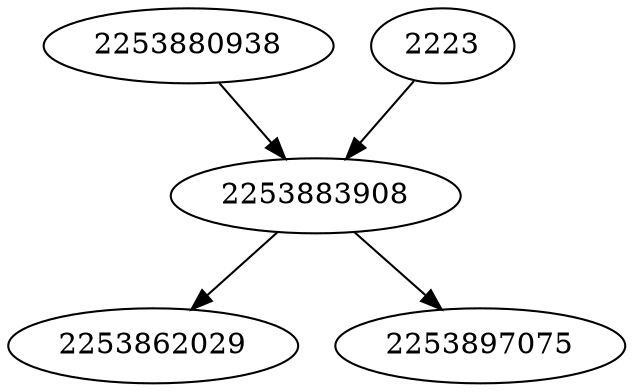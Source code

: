strict digraph  {
2253883908;
2253880938;
2253862029;
2223;
2253897075;
2253883908 -> 2253862029;
2253883908 -> 2253897075;
2253880938 -> 2253883908;
2223 -> 2253883908;
}
